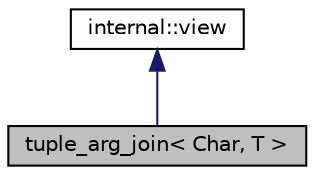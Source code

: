 digraph "tuple_arg_join&lt; Char, T &gt;"
{
  edge [fontname="Helvetica",fontsize="10",labelfontname="Helvetica",labelfontsize="10"];
  node [fontname="Helvetica",fontsize="10",shape=record];
  Node2 [label="tuple_arg_join\< Char, T \>",height=0.2,width=0.4,color="black", fillcolor="grey75", style="filled", fontcolor="black"];
  Node3 -> Node2 [dir="back",color="midnightblue",fontsize="10",style="solid",fontname="Helvetica"];
  Node3 [label="internal::view",height=0.2,width=0.4,color="black", fillcolor="white", style="filled",URL="$structinternal_1_1view.html"];
}
